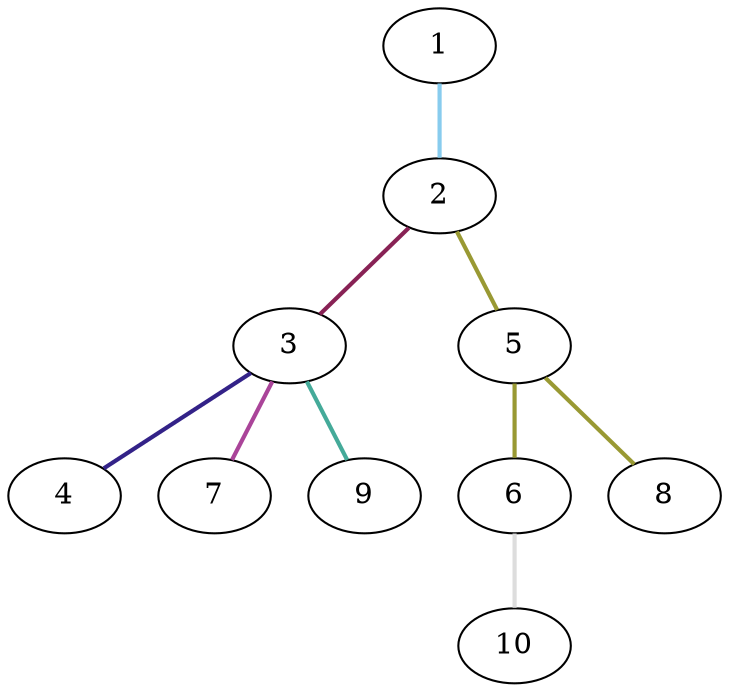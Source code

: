 graph {
	graph [rankdir=BT]
	1
	2
	2 -- 1 [color="#88CCEE" style=bold]
	3
	3 -- 2 [color="#882255" style=bold]
	4
	4 -- 3 [color="#332288" style=bold]
	5
	5 -- 2 [color="#999933" style=bold]
	6
	6 -- 5 [color="#999933" style=bold]
	7
	7 -- 3 [color="#AA4499" style=bold]
	8
	8 -- 5 [color="#999933" style=bold]
	9
	9 -- 3 [color="#44AA99" style=bold]
	10
	10 -- 6 [color="#DDDDDD" style=bold]
}
